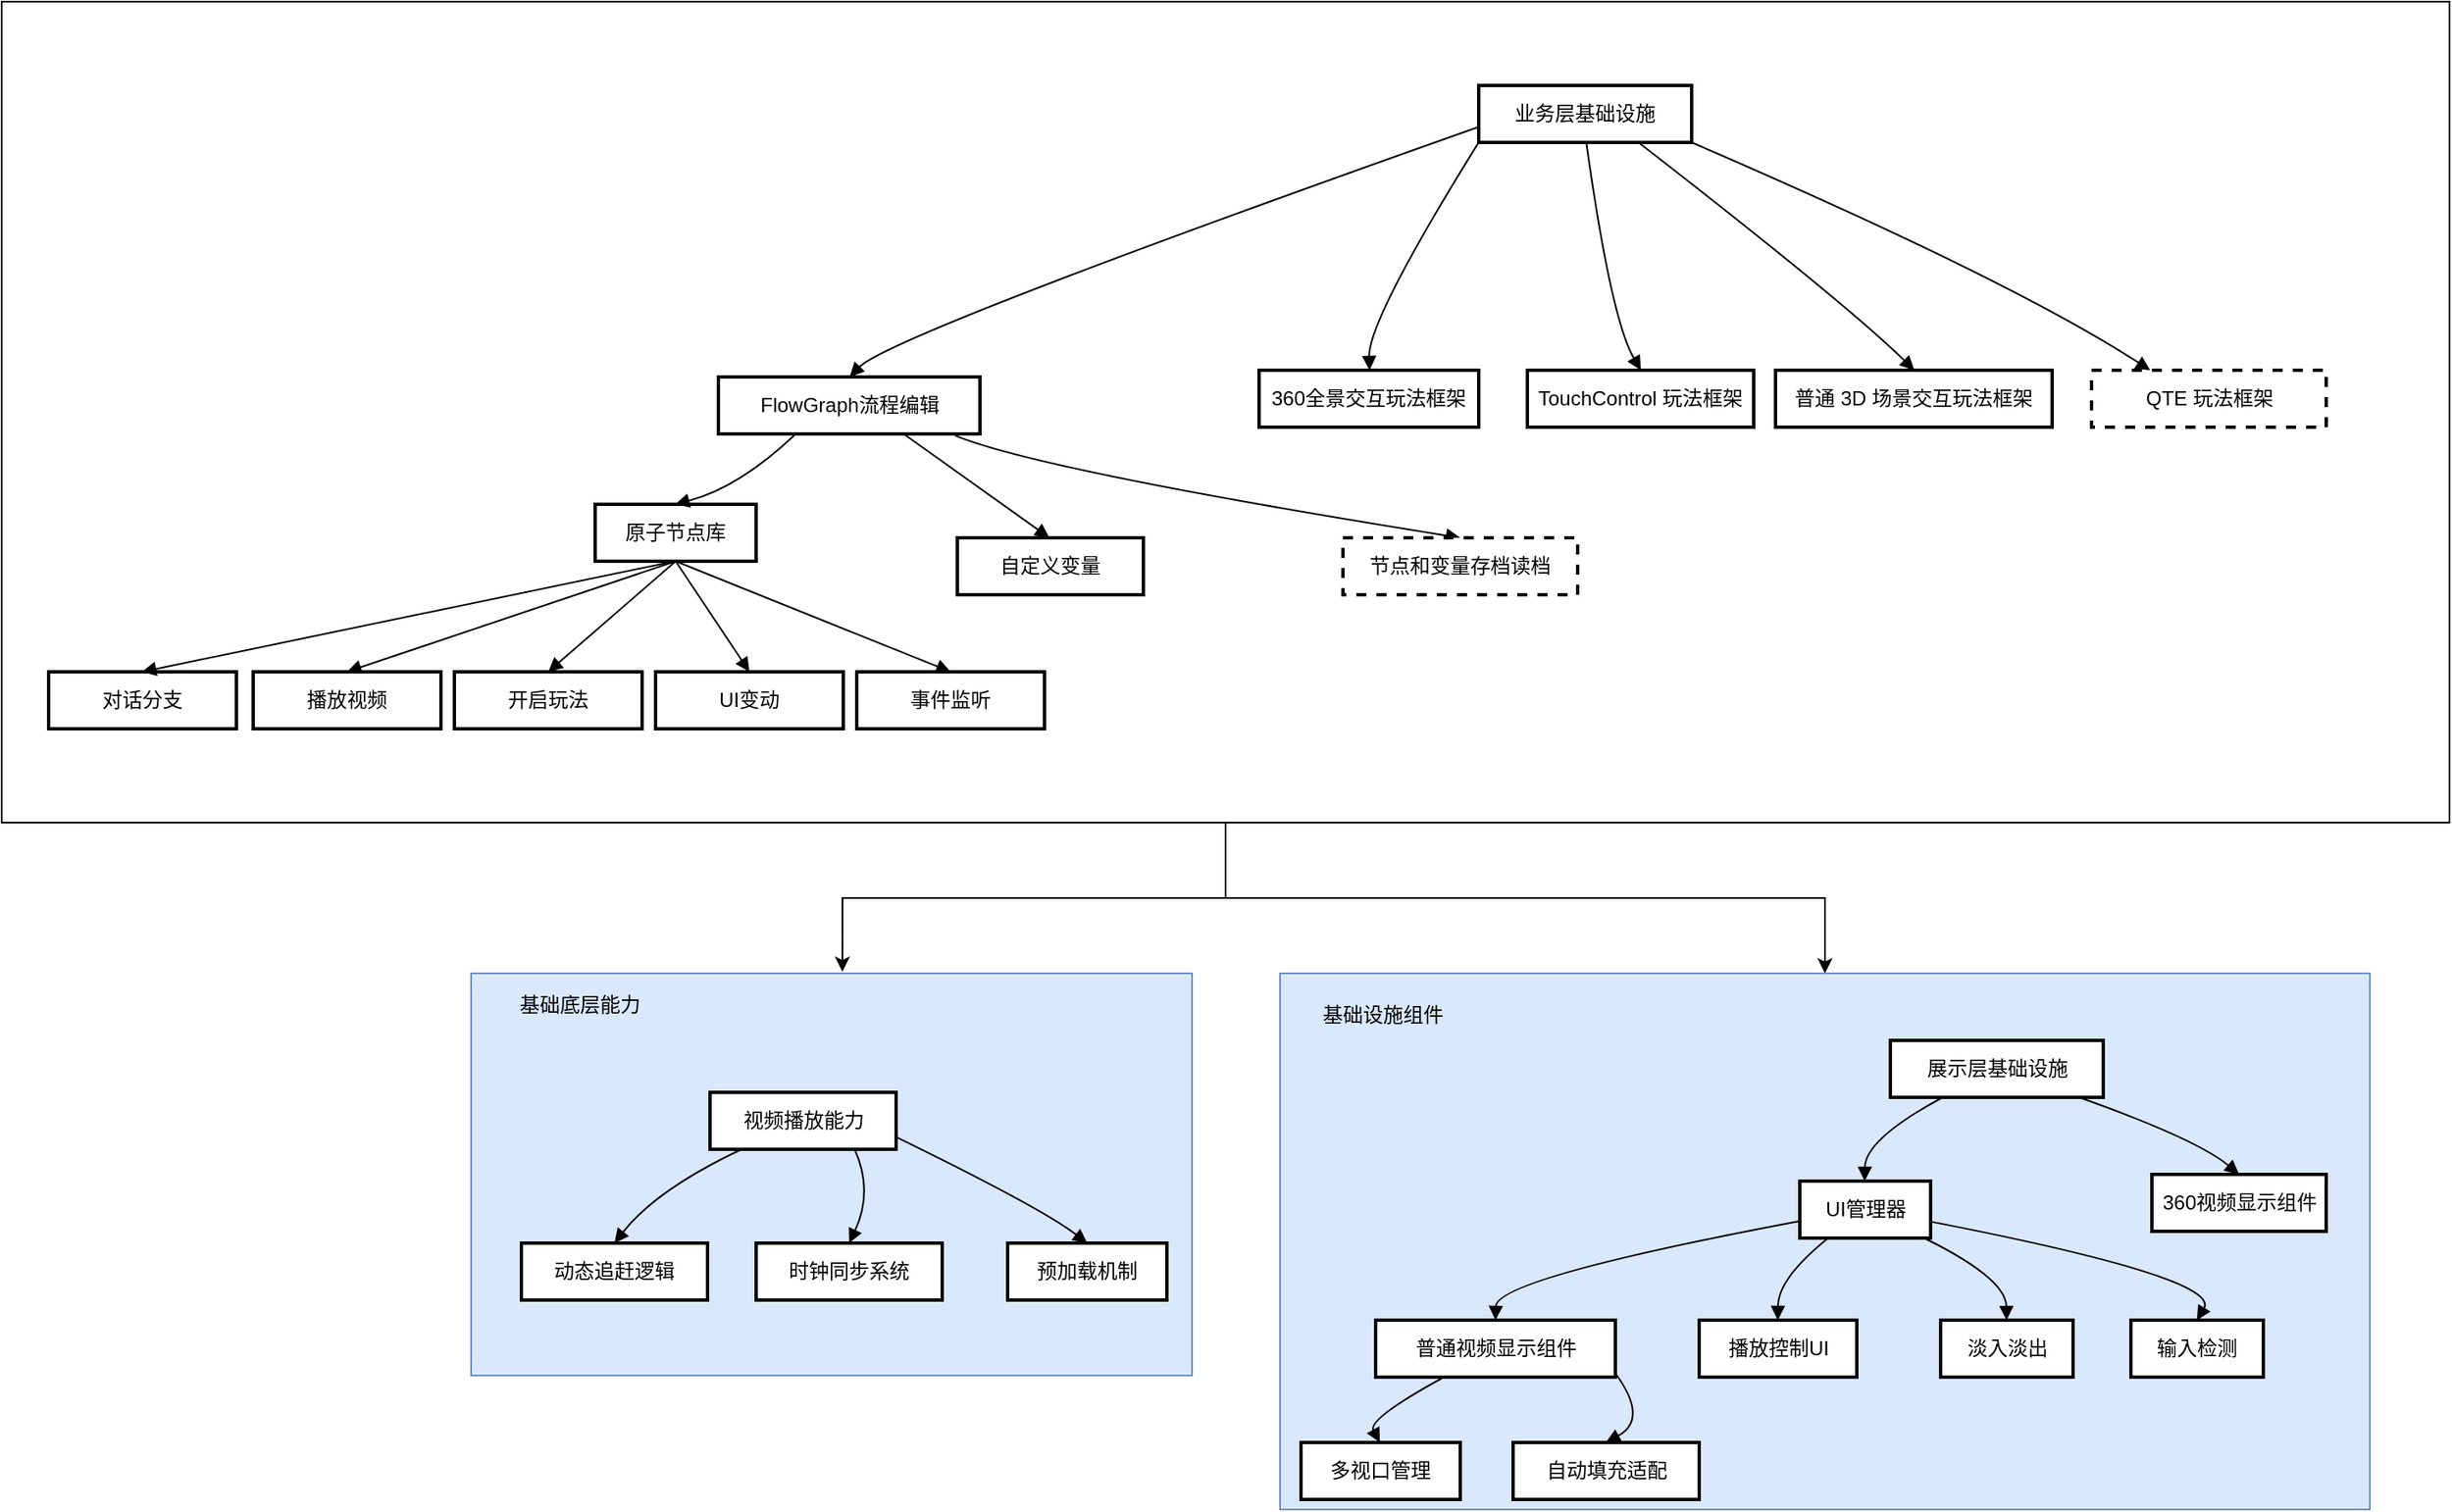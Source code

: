 <mxfile version="23.0.2" type="github">
  <diagram name="Page-1" id="rA7QcrsY9MnkE5HdZlki">
    <mxGraphModel dx="2893" dy="2284" grid="1" gridSize="10" guides="1" tooltips="1" connect="1" arrows="1" fold="1" page="1" pageScale="1" pageWidth="827" pageHeight="1169" math="0" shadow="0">
      <root>
        <mxCell id="0" />
        <mxCell id="1" parent="0" />
        <mxCell id="8L2iTWa-a4FsQCQ_BJvb-191" style="edgeStyle=orthogonalEdgeStyle;rounded=0;orthogonalLoop=1;jettySize=auto;html=1;entryX=0.5;entryY=0;entryDx=0;entryDy=0;" edge="1" parent="1" source="8L2iTWa-a4FsQCQ_BJvb-188" target="8L2iTWa-a4FsQCQ_BJvb-164">
          <mxGeometry relative="1" as="geometry" />
        </mxCell>
        <mxCell id="8L2iTWa-a4FsQCQ_BJvb-188" value="" style="rounded=0;whiteSpace=wrap;html=1;" vertex="1" parent="1">
          <mxGeometry x="-140" y="-60" width="1460" height="490" as="geometry" />
        </mxCell>
        <mxCell id="8L2iTWa-a4FsQCQ_BJvb-164" value="" style="rounded=0;whiteSpace=wrap;html=1;fillColor=#dae8fc;strokeColor=#6c8ebf;" vertex="1" parent="1">
          <mxGeometry x="622.5" y="520" width="650" height="320" as="geometry" />
        </mxCell>
        <mxCell id="8L2iTWa-a4FsQCQ_BJvb-163" value="" style="rounded=0;whiteSpace=wrap;html=1;align=left;fillColor=#dae8fc;strokeColor=#6c8ebf;" vertex="1" parent="1">
          <mxGeometry x="140" y="520" width="430" height="240" as="geometry" />
        </mxCell>
        <mxCell id="8L2iTWa-a4FsQCQ_BJvb-117" value="视频播放能力" style="whiteSpace=wrap;strokeWidth=2;" vertex="1" parent="1">
          <mxGeometry x="282.5" y="591" width="111" height="34" as="geometry" />
        </mxCell>
        <mxCell id="8L2iTWa-a4FsQCQ_BJvb-118" value="展示层基础设施" style="whiteSpace=wrap;strokeWidth=2;" vertex="1" parent="1">
          <mxGeometry x="986.5" y="560" width="127" height="34" as="geometry" />
        </mxCell>
        <mxCell id="8L2iTWa-a4FsQCQ_BJvb-119" value="UI管理器" style="whiteSpace=wrap;strokeWidth=2;" vertex="1" parent="1">
          <mxGeometry x="932.5" y="644" width="78" height="34" as="geometry" />
        </mxCell>
        <mxCell id="8L2iTWa-a4FsQCQ_BJvb-120" value="360视频显示组件" style="whiteSpace=wrap;strokeWidth=2;" vertex="1" parent="1">
          <mxGeometry x="1142.5" y="640" width="104" height="34" as="geometry" />
        </mxCell>
        <mxCell id="8L2iTWa-a4FsQCQ_BJvb-121" value="业务层基础设施" style="whiteSpace=wrap;strokeWidth=2;" vertex="1" parent="1">
          <mxGeometry x="741" y="-10" width="127" height="34" as="geometry" />
        </mxCell>
        <mxCell id="8L2iTWa-a4FsQCQ_BJvb-122" value="FlowGraph流程编辑" style="whiteSpace=wrap;strokeWidth=2;" vertex="1" parent="1">
          <mxGeometry x="287.5" y="164" width="156" height="34" as="geometry" />
        </mxCell>
        <mxCell id="8L2iTWa-a4FsQCQ_BJvb-123" value="360全景交互玩法框架" style="whiteSpace=wrap;strokeWidth=2;" vertex="1" parent="1">
          <mxGeometry x="610" y="160" width="131" height="34" as="geometry" />
        </mxCell>
        <mxCell id="8L2iTWa-a4FsQCQ_BJvb-124" value="TouchControl 玩法框架" style="whiteSpace=wrap;strokeWidth=2;" vertex="1" parent="1">
          <mxGeometry x="770" y="160" width="135" height="34" as="geometry" />
        </mxCell>
        <mxCell id="8L2iTWa-a4FsQCQ_BJvb-125" value="普通 3D 场景交互玩法框架" style="whiteSpace=wrap;strokeWidth=2;" vertex="1" parent="1">
          <mxGeometry x="918" y="160" width="165" height="34" as="geometry" />
        </mxCell>
        <mxCell id="8L2iTWa-a4FsQCQ_BJvb-126" value="动态追赶逻辑" style="whiteSpace=wrap;strokeWidth=2;" vertex="1" parent="1">
          <mxGeometry x="170" y="681" width="111" height="34" as="geometry" />
        </mxCell>
        <mxCell id="8L2iTWa-a4FsQCQ_BJvb-127" value="时钟同步系统" style="whiteSpace=wrap;strokeWidth=2;" vertex="1" parent="1">
          <mxGeometry x="310" y="681" width="111" height="34" as="geometry" />
        </mxCell>
        <mxCell id="8L2iTWa-a4FsQCQ_BJvb-128" value="预加载机制" style="whiteSpace=wrap;strokeWidth=2;" vertex="1" parent="1">
          <mxGeometry x="460" y="681" width="95" height="34" as="geometry" />
        </mxCell>
        <mxCell id="8L2iTWa-a4FsQCQ_BJvb-129" value="普通视频显示组件" style="whiteSpace=wrap;strokeWidth=2;" vertex="1" parent="1">
          <mxGeometry x="679.5" y="727" width="143" height="34" as="geometry" />
        </mxCell>
        <mxCell id="8L2iTWa-a4FsQCQ_BJvb-130" value="播放控制UI" style="whiteSpace=wrap;strokeWidth=2;" vertex="1" parent="1">
          <mxGeometry x="872.5" y="727" width="94" height="34" as="geometry" />
        </mxCell>
        <mxCell id="8L2iTWa-a4FsQCQ_BJvb-131" value="淡入淡出" style="whiteSpace=wrap;strokeWidth=2;" vertex="1" parent="1">
          <mxGeometry x="1016.5" y="727" width="79" height="34" as="geometry" />
        </mxCell>
        <mxCell id="8L2iTWa-a4FsQCQ_BJvb-132" value="输入检测" style="whiteSpace=wrap;strokeWidth=2;" vertex="1" parent="1">
          <mxGeometry x="1130" y="727" width="79" height="34" as="geometry" />
        </mxCell>
        <mxCell id="8L2iTWa-a4FsQCQ_BJvb-133" value="多视口管理" style="whiteSpace=wrap;strokeWidth=2;" vertex="1" parent="1">
          <mxGeometry x="635" y="800" width="95" height="34" as="geometry" />
        </mxCell>
        <mxCell id="8L2iTWa-a4FsQCQ_BJvb-134" value="自动填充适配" style="whiteSpace=wrap;strokeWidth=2;" vertex="1" parent="1">
          <mxGeometry x="761.5" y="800" width="111" height="34" as="geometry" />
        </mxCell>
        <mxCell id="8L2iTWa-a4FsQCQ_BJvb-135" value="原子节点库" style="whiteSpace=wrap;strokeWidth=2;" vertex="1" parent="1">
          <mxGeometry x="214" y="240" width="96" height="34" as="geometry" />
        </mxCell>
        <mxCell id="8L2iTWa-a4FsQCQ_BJvb-136" value="自定义变量" style="whiteSpace=wrap;strokeWidth=2;" vertex="1" parent="1">
          <mxGeometry x="430" y="260" width="111" height="34" as="geometry" />
        </mxCell>
        <mxCell id="8L2iTWa-a4FsQCQ_BJvb-138" value="对话分支" style="whiteSpace=wrap;strokeWidth=2;" vertex="1" parent="1">
          <mxGeometry x="-112" y="340" width="112" height="34" as="geometry" />
        </mxCell>
        <mxCell id="8L2iTWa-a4FsQCQ_BJvb-141" value="" style="curved=1;startArrow=none;endArrow=block;exitX=0.251;exitY=0.99;entryX=0.496;entryY=-0.01;rounded=0;" edge="1" parent="1" source="8L2iTWa-a4FsQCQ_BJvb-118" target="8L2iTWa-a4FsQCQ_BJvb-119">
          <mxGeometry relative="1" as="geometry">
            <Array as="points">
              <mxPoint x="971.5" y="619" />
            </Array>
          </mxGeometry>
        </mxCell>
        <mxCell id="8L2iTWa-a4FsQCQ_BJvb-142" value="" style="curved=1;startArrow=none;endArrow=block;exitX=0.879;exitY=0.99;entryX=0.5;entryY=-0.01;rounded=0;" edge="1" parent="1" source="8L2iTWa-a4FsQCQ_BJvb-118" target="8L2iTWa-a4FsQCQ_BJvb-120">
          <mxGeometry relative="1" as="geometry">
            <Array as="points">
              <mxPoint x="1169.5" y="619" />
            </Array>
          </mxGeometry>
        </mxCell>
        <mxCell id="8L2iTWa-a4FsQCQ_BJvb-143" value="" style="curved=1;startArrow=none;endArrow=block;exitX=-0.001;exitY=0.728;entryX=0.502;entryY=-0.01;rounded=0;" edge="1" parent="1" source="8L2iTWa-a4FsQCQ_BJvb-121" target="8L2iTWa-a4FsQCQ_BJvb-122">
          <mxGeometry relative="1" as="geometry">
            <Array as="points">
              <mxPoint x="390" y="139" />
            </Array>
          </mxGeometry>
        </mxCell>
        <mxCell id="8L2iTWa-a4FsQCQ_BJvb-144" value="" style="curved=1;startArrow=none;endArrow=block;exitX=0.008;exitY=0.99;entryX=0.503;entryY=-0.01;rounded=0;" edge="1" parent="1" source="8L2iTWa-a4FsQCQ_BJvb-121" target="8L2iTWa-a4FsQCQ_BJvb-123">
          <mxGeometry relative="1" as="geometry">
            <Array as="points">
              <mxPoint x="675" y="130" />
            </Array>
          </mxGeometry>
        </mxCell>
        <mxCell id="8L2iTWa-a4FsQCQ_BJvb-145" value="" style="curved=1;startArrow=none;endArrow=block;exitX=0.505;exitY=0.99;entryX=0.502;entryY=-0.01;rounded=0;" edge="1" parent="1" source="8L2iTWa-a4FsQCQ_BJvb-121" target="8L2iTWa-a4FsQCQ_BJvb-124">
          <mxGeometry relative="1" as="geometry">
            <Array as="points">
              <mxPoint x="820" y="130" />
            </Array>
          </mxGeometry>
        </mxCell>
        <mxCell id="8L2iTWa-a4FsQCQ_BJvb-146" value="" style="curved=1;startArrow=none;endArrow=block;exitX=0.75;exitY=1;entryX=0.502;entryY=-0.01;rounded=0;exitDx=0;exitDy=0;" edge="1" parent="1" source="8L2iTWa-a4FsQCQ_BJvb-121" target="8L2iTWa-a4FsQCQ_BJvb-125">
          <mxGeometry relative="1" as="geometry">
            <Array as="points">
              <mxPoint x="960" y="120" />
            </Array>
          </mxGeometry>
        </mxCell>
        <mxCell id="8L2iTWa-a4FsQCQ_BJvb-147" value="" style="curved=1;startArrow=none;endArrow=block;exitX=0.183;exitY=0.98;entryX=0.5;entryY=0;rounded=0;entryDx=0;entryDy=0;" edge="1" parent="1" source="8L2iTWa-a4FsQCQ_BJvb-117" target="8L2iTWa-a4FsQCQ_BJvb-126">
          <mxGeometry relative="1" as="geometry">
            <Array as="points">
              <mxPoint x="250.5" y="649" />
            </Array>
            <mxPoint x="220" y="667" as="targetPoint" />
          </mxGeometry>
        </mxCell>
        <mxCell id="8L2iTWa-a4FsQCQ_BJvb-148" value="" style="curved=1;startArrow=none;endArrow=block;exitX=0.766;exitY=0.98;entryX=0.5;entryY=0.01;rounded=0;" edge="1" parent="1" source="8L2iTWa-a4FsQCQ_BJvb-117" target="8L2iTWa-a4FsQCQ_BJvb-127">
          <mxGeometry relative="1" as="geometry">
            <Array as="points">
              <mxPoint x="380" y="650" />
            </Array>
          </mxGeometry>
        </mxCell>
        <mxCell id="8L2iTWa-a4FsQCQ_BJvb-149" value="" style="curved=1;startArrow=none;endArrow=block;exitX=1.003;exitY=0.788;entryX=0.5;entryY=0.01;rounded=0;" edge="1" parent="1" source="8L2iTWa-a4FsQCQ_BJvb-117" target="8L2iTWa-a4FsQCQ_BJvb-128">
          <mxGeometry relative="1" as="geometry">
            <Array as="points">
              <mxPoint x="480" y="660" />
            </Array>
          </mxGeometry>
        </mxCell>
        <mxCell id="8L2iTWa-a4FsQCQ_BJvb-150" value="" style="curved=1;startArrow=none;endArrow=block;exitX=-0.003;exitY=0.703;entryX=0.5;entryY=0.01;rounded=0;" edge="1" parent="1" source="8L2iTWa-a4FsQCQ_BJvb-119" target="8L2iTWa-a4FsQCQ_BJvb-129">
          <mxGeometry relative="1" as="geometry">
            <Array as="points">
              <mxPoint x="751.5" y="702" />
            </Array>
          </mxGeometry>
        </mxCell>
        <mxCell id="8L2iTWa-a4FsQCQ_BJvb-151" value="" style="curved=1;startArrow=none;endArrow=block;exitX=0.229;exitY=0.98;entryX=0.499;entryY=0.01;rounded=0;" edge="1" parent="1" source="8L2iTWa-a4FsQCQ_BJvb-119" target="8L2iTWa-a4FsQCQ_BJvb-130">
          <mxGeometry relative="1" as="geometry">
            <Array as="points">
              <mxPoint x="919.5" y="702" />
            </Array>
          </mxGeometry>
        </mxCell>
        <mxCell id="8L2iTWa-a4FsQCQ_BJvb-152" value="" style="curved=1;startArrow=none;endArrow=block;exitX=0.933;exitY=0.98;entryX=0.498;entryY=0.01;rounded=0;" edge="1" parent="1" source="8L2iTWa-a4FsQCQ_BJvb-119" target="8L2iTWa-a4FsQCQ_BJvb-131">
          <mxGeometry relative="1" as="geometry">
            <Array as="points">
              <mxPoint x="1055.5" y="702" />
            </Array>
          </mxGeometry>
        </mxCell>
        <mxCell id="8L2iTWa-a4FsQCQ_BJvb-153" value="" style="curved=1;startArrow=none;endArrow=block;exitX=0.995;exitY=0.709;entryX=0.498;entryY=0.01;rounded=0;" edge="1" parent="1" source="8L2iTWa-a4FsQCQ_BJvb-119" target="8L2iTWa-a4FsQCQ_BJvb-132">
          <mxGeometry relative="1" as="geometry">
            <Array as="points">
              <mxPoint x="1184.5" y="702" />
            </Array>
          </mxGeometry>
        </mxCell>
        <mxCell id="8L2iTWa-a4FsQCQ_BJvb-154" value="" style="curved=1;startArrow=none;endArrow=block;exitX=0.285;exitY=1.0;entryX=0.495;entryY=1.122e-7;rounded=0;" edge="1" parent="1" source="8L2iTWa-a4FsQCQ_BJvb-129" target="8L2iTWa-a4FsQCQ_BJvb-133">
          <mxGeometry relative="1" as="geometry">
            <Array as="points">
              <mxPoint x="674.5" y="786" />
            </Array>
          </mxGeometry>
        </mxCell>
        <mxCell id="8L2iTWa-a4FsQCQ_BJvb-155" value="" style="curved=1;startArrow=none;endArrow=block;exitX=1;exitY=0.934;entryX=0.499;entryY=1.122e-7;rounded=0;" edge="1" parent="1" source="8L2iTWa-a4FsQCQ_BJvb-129" target="8L2iTWa-a4FsQCQ_BJvb-134">
          <mxGeometry relative="1" as="geometry">
            <Array as="points">
              <mxPoint x="842.5" y="786" />
            </Array>
          </mxGeometry>
        </mxCell>
        <mxCell id="8L2iTWa-a4FsQCQ_BJvb-156" value="" style="curved=1;startArrow=none;endArrow=block;exitX=0.304;exitY=0.98;entryX=0.497;entryY=0.01;rounded=0;" edge="1" parent="1" source="8L2iTWa-a4FsQCQ_BJvb-122" target="8L2iTWa-a4FsQCQ_BJvb-135">
          <mxGeometry relative="1" as="geometry">
            <Array as="points">
              <mxPoint x="300" y="230" />
            </Array>
          </mxGeometry>
        </mxCell>
        <mxCell id="8L2iTWa-a4FsQCQ_BJvb-157" value="" style="curved=1;startArrow=none;endArrow=block;exitX=0.7;exitY=0.98;entryX=0.495;entryY=0.01;rounded=0;" edge="1" parent="1" source="8L2iTWa-a4FsQCQ_BJvb-122" target="8L2iTWa-a4FsQCQ_BJvb-136">
          <mxGeometry relative="1" as="geometry">
            <Array as="points" />
          </mxGeometry>
        </mxCell>
        <mxCell id="8L2iTWa-a4FsQCQ_BJvb-159" value="" style="curved=1;startArrow=none;endArrow=block;exitX=0.497;exitY=1.0;entryX=0.497;entryY=1.122e-7;rounded=0;" edge="1" parent="1" source="8L2iTWa-a4FsQCQ_BJvb-135" target="8L2iTWa-a4FsQCQ_BJvb-138">
          <mxGeometry relative="1" as="geometry">
            <Array as="points" />
          </mxGeometry>
        </mxCell>
        <mxCell id="8L2iTWa-a4FsQCQ_BJvb-165" value="基础底层能力" style="text;html=1;strokeColor=none;fillColor=none;align=center;verticalAlign=middle;whiteSpace=wrap;rounded=0;" vertex="1" parent="1">
          <mxGeometry x="160" y="524" width="90" height="30" as="geometry" />
        </mxCell>
        <mxCell id="8L2iTWa-a4FsQCQ_BJvb-167" value="基础设施组件" style="text;html=1;strokeColor=none;fillColor=none;align=center;verticalAlign=middle;whiteSpace=wrap;rounded=0;" vertex="1" parent="1">
          <mxGeometry x="635" y="530" width="97.5" height="30" as="geometry" />
        </mxCell>
        <mxCell id="8L2iTWa-a4FsQCQ_BJvb-168" value="" style="curved=1;startArrow=none;endArrow=block;exitX=0.906;exitY=1.031;rounded=0;exitDx=0;exitDy=0;exitPerimeter=0;entryX=0.5;entryY=0;entryDx=0;entryDy=0;" edge="1" parent="1" source="8L2iTWa-a4FsQCQ_BJvb-122" target="8L2iTWa-a4FsQCQ_BJvb-169">
          <mxGeometry relative="1" as="geometry">
            <Array as="points">
              <mxPoint x="480" y="220" />
            </Array>
            <mxPoint x="421" y="198" as="sourcePoint" />
            <mxPoint x="490" y="247" as="targetPoint" />
          </mxGeometry>
        </mxCell>
        <mxCell id="8L2iTWa-a4FsQCQ_BJvb-169" value="节点和变量存档读档" style="whiteSpace=wrap;strokeWidth=2;dashed=1;" vertex="1" parent="1">
          <mxGeometry x="660" y="260" width="140" height="34" as="geometry" />
        </mxCell>
        <mxCell id="8L2iTWa-a4FsQCQ_BJvb-174" value="" style="curved=1;startArrow=none;endArrow=block;exitX=0.5;exitY=1;rounded=0;exitDx=0;exitDy=0;entryX=0.5;entryY=0;entryDx=0;entryDy=0;" edge="1" parent="1" source="8L2iTWa-a4FsQCQ_BJvb-135" target="8L2iTWa-a4FsQCQ_BJvb-179">
          <mxGeometry relative="1" as="geometry">
            <Array as="points" />
            <mxPoint x="188" y="284" as="sourcePoint" />
            <mxPoint x="220" y="320" as="targetPoint" />
          </mxGeometry>
        </mxCell>
        <mxCell id="8L2iTWa-a4FsQCQ_BJvb-176" value="QTE 玩法框架" style="whiteSpace=wrap;strokeWidth=2;dashed=1;" vertex="1" parent="1">
          <mxGeometry x="1106.5" y="160" width="140" height="34" as="geometry" />
        </mxCell>
        <mxCell id="8L2iTWa-a4FsQCQ_BJvb-178" value="" style="curved=1;startArrow=none;endArrow=block;exitX=1;exitY=1;entryX=0.25;entryY=0;rounded=0;exitDx=0;exitDy=0;entryDx=0;entryDy=0;" edge="1" parent="1" source="8L2iTWa-a4FsQCQ_BJvb-121" target="8L2iTWa-a4FsQCQ_BJvb-176">
          <mxGeometry relative="1" as="geometry">
            <Array as="points">
              <mxPoint x="1058" y="106" />
            </Array>
            <mxPoint x="934" y="10" as="sourcePoint" />
            <mxPoint x="1101" y="136" as="targetPoint" />
          </mxGeometry>
        </mxCell>
        <mxCell id="8L2iTWa-a4FsQCQ_BJvb-179" value="播放视频" style="whiteSpace=wrap;strokeWidth=2;" vertex="1" parent="1">
          <mxGeometry x="10" y="340" width="112" height="34" as="geometry" />
        </mxCell>
        <mxCell id="8L2iTWa-a4FsQCQ_BJvb-181" value="" style="curved=1;startArrow=none;endArrow=block;exitX=0.5;exitY=1;rounded=0;exitDx=0;exitDy=0;entryX=0.5;entryY=0;entryDx=0;entryDy=0;" edge="1" parent="1" source="8L2iTWa-a4FsQCQ_BJvb-135" target="8L2iTWa-a4FsQCQ_BJvb-182">
          <mxGeometry relative="1" as="geometry">
            <Array as="points" />
            <mxPoint x="295.5" y="284" as="sourcePoint" />
            <mxPoint x="282.5" y="341" as="targetPoint" />
          </mxGeometry>
        </mxCell>
        <mxCell id="8L2iTWa-a4FsQCQ_BJvb-182" value="开启玩法" style="whiteSpace=wrap;strokeWidth=2;" vertex="1" parent="1">
          <mxGeometry x="130" y="340" width="112" height="34" as="geometry" />
        </mxCell>
        <mxCell id="8L2iTWa-a4FsQCQ_BJvb-183" value="UI变动" style="whiteSpace=wrap;strokeWidth=2;" vertex="1" parent="1">
          <mxGeometry x="250" y="340" width="112" height="34" as="geometry" />
        </mxCell>
        <mxCell id="8L2iTWa-a4FsQCQ_BJvb-185" value="" style="curved=1;startArrow=none;endArrow=block;exitX=0.5;exitY=1;rounded=0;exitDx=0;exitDy=0;entryX=0.5;entryY=0;entryDx=0;entryDy=0;" edge="1" parent="1" source="8L2iTWa-a4FsQCQ_BJvb-135" target="8L2iTWa-a4FsQCQ_BJvb-183">
          <mxGeometry relative="1" as="geometry">
            <Array as="points" />
            <mxPoint x="188" y="284" as="sourcePoint" />
            <mxPoint x="166" y="350" as="targetPoint" />
          </mxGeometry>
        </mxCell>
        <mxCell id="8L2iTWa-a4FsQCQ_BJvb-186" value="事件监听" style="whiteSpace=wrap;strokeWidth=2;" vertex="1" parent="1">
          <mxGeometry x="370" y="340" width="112" height="34" as="geometry" />
        </mxCell>
        <mxCell id="8L2iTWa-a4FsQCQ_BJvb-187" value="" style="curved=1;startArrow=none;endArrow=block;exitX=0.5;exitY=1;rounded=0;exitDx=0;exitDy=0;entryX=0.5;entryY=0;entryDx=0;entryDy=0;" edge="1" parent="1" source="8L2iTWa-a4FsQCQ_BJvb-135" target="8L2iTWa-a4FsQCQ_BJvb-186">
          <mxGeometry relative="1" as="geometry">
            <Array as="points" />
            <mxPoint x="188" y="284" as="sourcePoint" />
            <mxPoint x="196" y="350" as="targetPoint" />
          </mxGeometry>
        </mxCell>
        <mxCell id="8L2iTWa-a4FsQCQ_BJvb-190" style="edgeStyle=orthogonalEdgeStyle;rounded=0;orthogonalLoop=1;jettySize=auto;html=1;entryX=0.515;entryY=-0.004;entryDx=0;entryDy=0;entryPerimeter=0;" edge="1" parent="1" source="8L2iTWa-a4FsQCQ_BJvb-188" target="8L2iTWa-a4FsQCQ_BJvb-163">
          <mxGeometry relative="1" as="geometry" />
        </mxCell>
      </root>
    </mxGraphModel>
  </diagram>
</mxfile>
